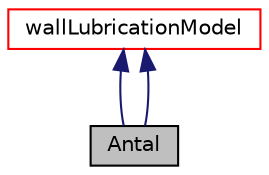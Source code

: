 digraph "Antal"
{
  bgcolor="transparent";
  edge [fontname="Helvetica",fontsize="10",labelfontname="Helvetica",labelfontsize="10"];
  node [fontname="Helvetica",fontsize="10",shape=record];
  Node3 [label="Antal",height=0.2,width=0.4,color="black", fillcolor="grey75", style="filled", fontcolor="black"];
  Node4 -> Node3 [dir="back",color="midnightblue",fontsize="10",style="solid",fontname="Helvetica"];
  Node4 [label="wallLubricationModel",height=0.2,width=0.4,color="red",URL="$a02612.html"];
  Node4 -> Node3 [dir="back",color="midnightblue",fontsize="10",style="solid",fontname="Helvetica"];
}
